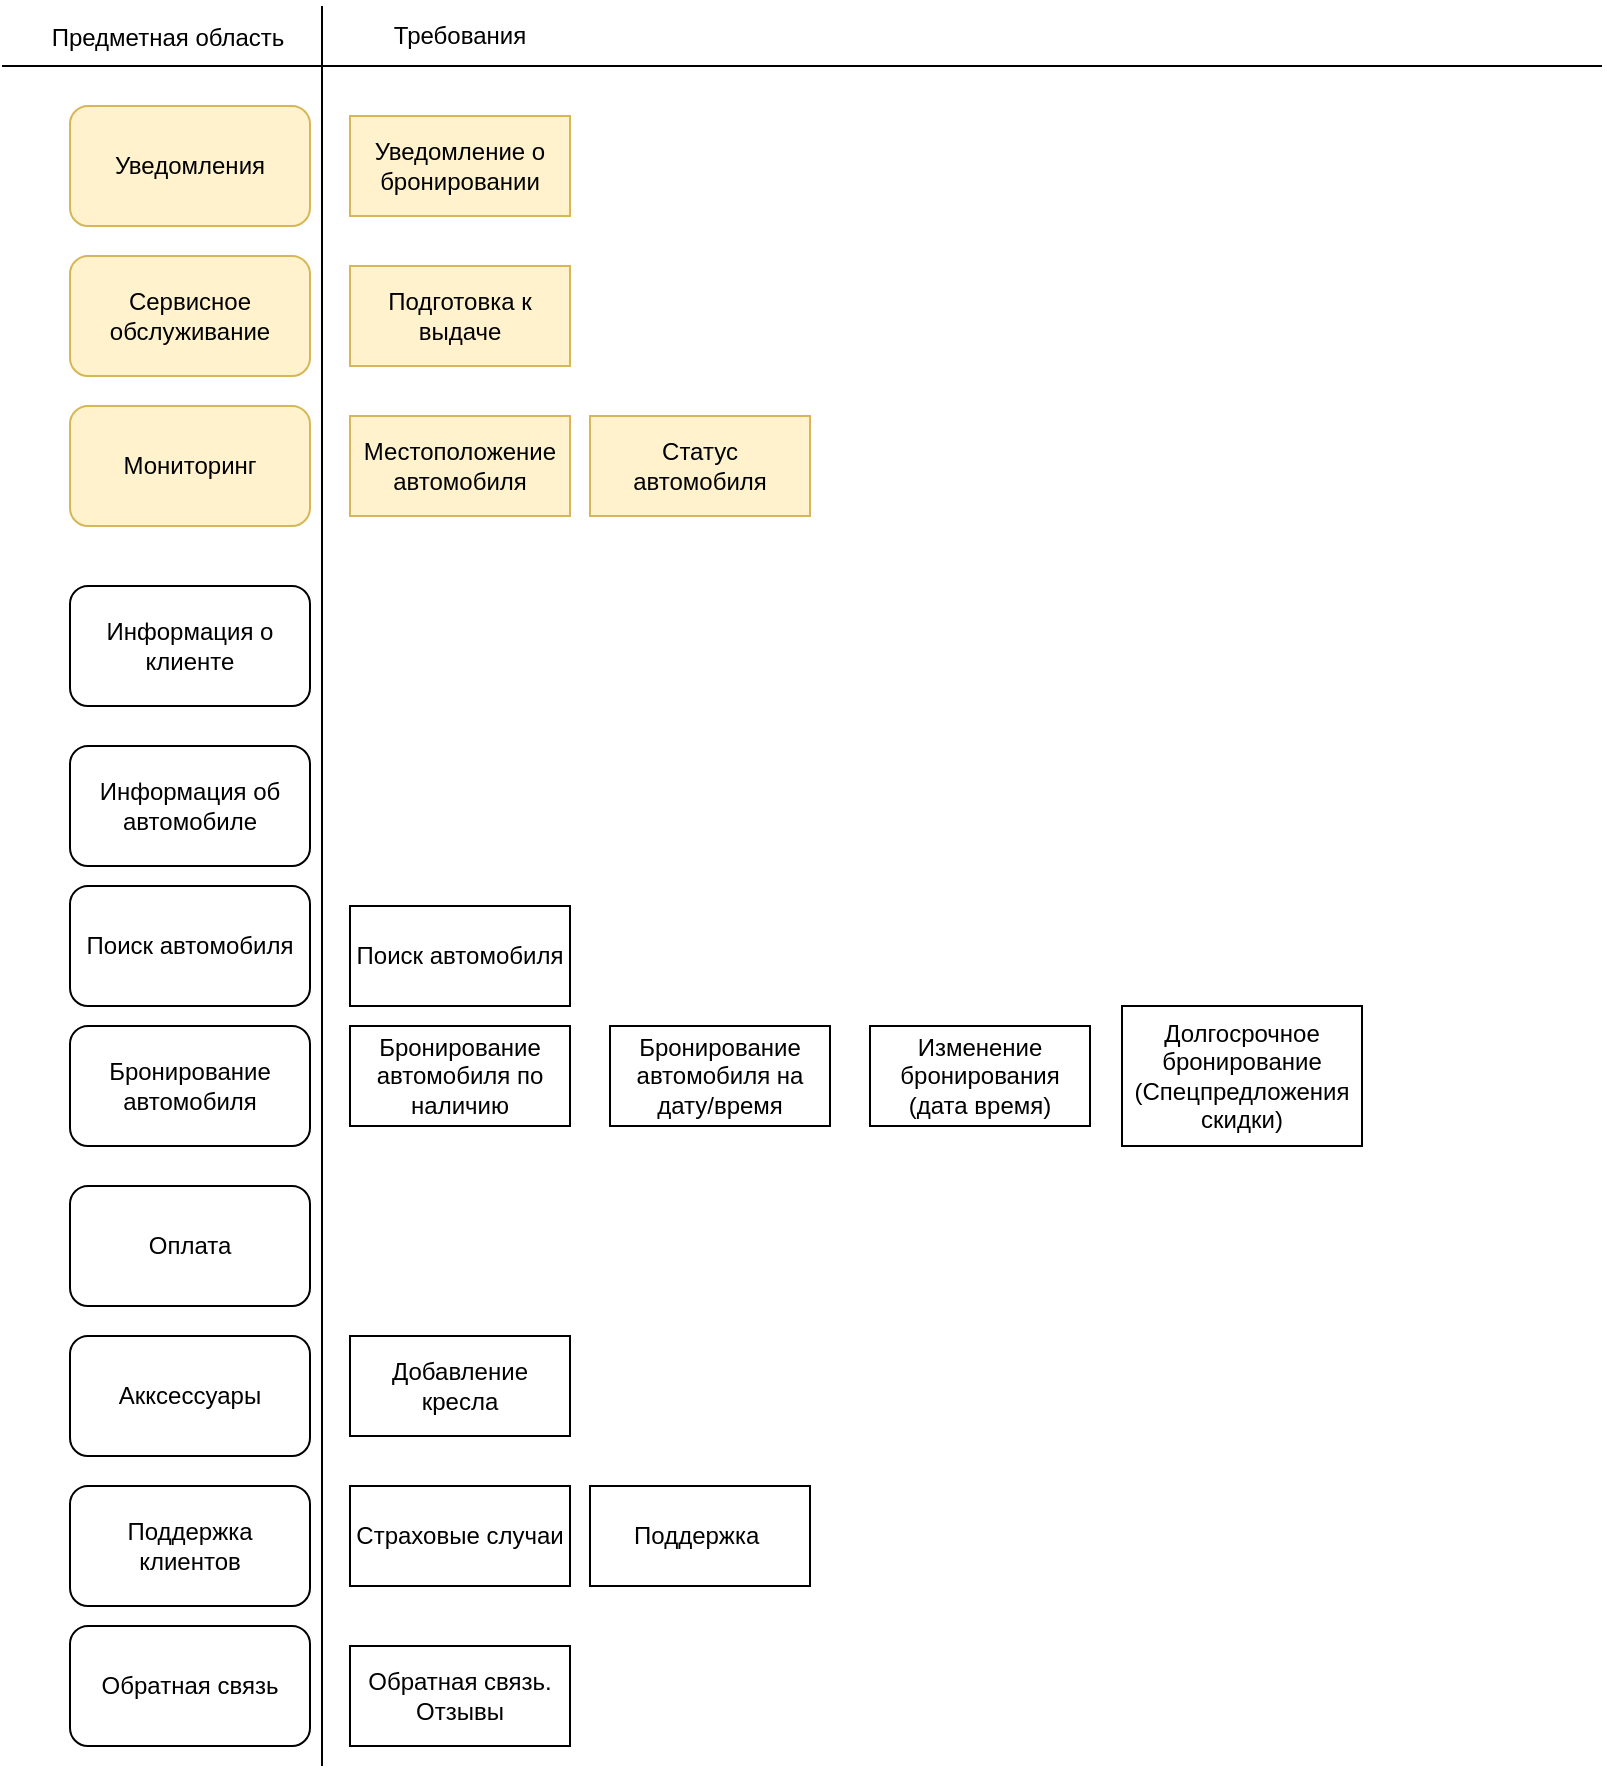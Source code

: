 <mxfile version="25.0.3">
  <diagram name="Страница — 1" id="cTIHMesXAAecEi_Y4hJ7">
    <mxGraphModel dx="2074" dy="1106" grid="1" gridSize="10" guides="1" tooltips="1" connect="1" arrows="1" fold="1" page="1" pageScale="1" pageWidth="827" pageHeight="1169" math="0" shadow="0">
      <root>
        <mxCell id="0" />
        <mxCell id="1" parent="0" />
        <mxCell id="epi0C_etYSSGbKdn1uX5-9" value="Поиск автомобиля" style="html=1;whiteSpace=wrap;" vertex="1" parent="1">
          <mxGeometry x="184" y="510" width="110" height="50" as="geometry" />
        </mxCell>
        <mxCell id="epi0C_etYSSGbKdn1uX5-10" value="Бронирование автомобиля по наличию" style="html=1;whiteSpace=wrap;" vertex="1" parent="1">
          <mxGeometry x="184" y="570" width="110" height="50" as="geometry" />
        </mxCell>
        <mxCell id="epi0C_etYSSGbKdn1uX5-12" value="Добавление кресла" style="html=1;whiteSpace=wrap;" vertex="1" parent="1">
          <mxGeometry x="184" y="725" width="110" height="50" as="geometry" />
        </mxCell>
        <mxCell id="epi0C_etYSSGbKdn1uX5-13" value="Бронирование автомобиля на дату/время" style="html=1;whiteSpace=wrap;" vertex="1" parent="1">
          <mxGeometry x="314" y="570" width="110" height="50" as="geometry" />
        </mxCell>
        <mxCell id="epi0C_etYSSGbKdn1uX5-14" value="Изменение бронирования (дата время)" style="html=1;whiteSpace=wrap;" vertex="1" parent="1">
          <mxGeometry x="444" y="570" width="110" height="50" as="geometry" />
        </mxCell>
        <mxCell id="epi0C_etYSSGbKdn1uX5-15" value="Поддержка&amp;nbsp;" style="html=1;whiteSpace=wrap;" vertex="1" parent="1">
          <mxGeometry x="304" y="800" width="110" height="50" as="geometry" />
        </mxCell>
        <mxCell id="epi0C_etYSSGbKdn1uX5-16" value="Страховые случаи" style="html=1;whiteSpace=wrap;" vertex="1" parent="1">
          <mxGeometry x="184" y="800" width="110" height="50" as="geometry" />
        </mxCell>
        <mxCell id="epi0C_etYSSGbKdn1uX5-18" value="Обратная связь.&lt;div&gt;Отзывы&lt;/div&gt;" style="html=1;whiteSpace=wrap;" vertex="1" parent="1">
          <mxGeometry x="184" y="880" width="110" height="50" as="geometry" />
        </mxCell>
        <mxCell id="epi0C_etYSSGbKdn1uX5-20" value="Статус автомобиля" style="html=1;whiteSpace=wrap;fillColor=#fff2cc;strokeColor=#d6b656;" vertex="1" parent="1">
          <mxGeometry x="304" y="265" width="110" height="50" as="geometry" />
        </mxCell>
        <mxCell id="epi0C_etYSSGbKdn1uX5-21" value="Уведомление о бронировании" style="html=1;whiteSpace=wrap;fillColor=#fff2cc;strokeColor=#d6b656;" vertex="1" parent="1">
          <mxGeometry x="184" y="115" width="110" height="50" as="geometry" />
        </mxCell>
        <mxCell id="epi0C_etYSSGbKdn1uX5-23" value="Подготовка к выдаче" style="html=1;whiteSpace=wrap;fillColor=#fff2cc;strokeColor=#d6b656;" vertex="1" parent="1">
          <mxGeometry x="184" y="190" width="110" height="50" as="geometry" />
        </mxCell>
        <mxCell id="epi0C_etYSSGbKdn1uX5-24" value="Долгосрочное бронирование&lt;div&gt;(Спецпредложения скидки)&lt;/div&gt;" style="html=1;whiteSpace=wrap;" vertex="1" parent="1">
          <mxGeometry x="570" y="560" width="120" height="70" as="geometry" />
        </mxCell>
        <mxCell id="epi0C_etYSSGbKdn1uX5-28" value="&lt;div&gt;&lt;span style=&quot;background-color: initial;&quot;&gt;Информация о клиенте&lt;/span&gt;&lt;/div&gt;" style="rounded=1;whiteSpace=wrap;html=1;" vertex="1" parent="1">
          <mxGeometry x="44" y="350" width="120" height="60" as="geometry" />
        </mxCell>
        <mxCell id="epi0C_etYSSGbKdn1uX5-29" value="&lt;div&gt;&lt;span style=&quot;background-color: initial;&quot;&gt;Информация об автомобиле&lt;/span&gt;&lt;/div&gt;" style="rounded=1;whiteSpace=wrap;html=1;" vertex="1" parent="1">
          <mxGeometry x="44" y="430" width="120" height="60" as="geometry" />
        </mxCell>
        <mxCell id="epi0C_etYSSGbKdn1uX5-30" value="&lt;div&gt;&lt;span style=&quot;background-color: initial;&quot;&gt;Поиск автомобиля&lt;/span&gt;&lt;/div&gt;" style="rounded=1;whiteSpace=wrap;html=1;" vertex="1" parent="1">
          <mxGeometry x="44" y="500" width="120" height="60" as="geometry" />
        </mxCell>
        <mxCell id="epi0C_etYSSGbKdn1uX5-31" value="&lt;div&gt;&lt;span style=&quot;background-color: initial;&quot;&gt;Бронирование&lt;/span&gt;&lt;/div&gt;&lt;div&gt;&lt;span style=&quot;background-color: initial;&quot;&gt;автомобиля&lt;/span&gt;&lt;/div&gt;" style="rounded=1;whiteSpace=wrap;html=1;" vertex="1" parent="1">
          <mxGeometry x="44" y="570" width="120" height="60" as="geometry" />
        </mxCell>
        <mxCell id="epi0C_etYSSGbKdn1uX5-32" value="&lt;div&gt;&lt;span style=&quot;background-color: initial;&quot;&gt;Уведомления&lt;/span&gt;&lt;/div&gt;" style="rounded=1;whiteSpace=wrap;html=1;fillColor=#fff2cc;strokeColor=#d6b656;" vertex="1" parent="1">
          <mxGeometry x="44" y="110" width="120" height="60" as="geometry" />
        </mxCell>
        <mxCell id="epi0C_etYSSGbKdn1uX5-33" value="&lt;div&gt;&lt;span style=&quot;background-color: initial;&quot;&gt;Оплата&lt;/span&gt;&lt;/div&gt;" style="rounded=1;whiteSpace=wrap;html=1;" vertex="1" parent="1">
          <mxGeometry x="44" y="650" width="120" height="60" as="geometry" />
        </mxCell>
        <mxCell id="epi0C_etYSSGbKdn1uX5-34" value="&lt;div&gt;&lt;span style=&quot;background-color: initial;&quot;&gt;Акксессуары&lt;/span&gt;&lt;/div&gt;" style="rounded=1;whiteSpace=wrap;html=1;" vertex="1" parent="1">
          <mxGeometry x="44" y="725" width="120" height="60" as="geometry" />
        </mxCell>
        <mxCell id="epi0C_etYSSGbKdn1uX5-35" value="&lt;div&gt;&lt;span style=&quot;background-color: initial;&quot;&gt;Поддержка&lt;/span&gt;&lt;/div&gt;&lt;div&gt;&lt;span style=&quot;background-color: initial;&quot;&gt;клиентов&lt;/span&gt;&lt;/div&gt;" style="rounded=1;whiteSpace=wrap;html=1;" vertex="1" parent="1">
          <mxGeometry x="44" y="800" width="120" height="60" as="geometry" />
        </mxCell>
        <mxCell id="epi0C_etYSSGbKdn1uX5-36" value="&lt;div&gt;Обратная связь&lt;/div&gt;" style="rounded=1;whiteSpace=wrap;html=1;" vertex="1" parent="1">
          <mxGeometry x="44" y="870" width="120" height="60" as="geometry" />
        </mxCell>
        <mxCell id="epi0C_etYSSGbKdn1uX5-37" value="&lt;div&gt;&lt;span style=&quot;background-color: initial;&quot;&gt;Мониторинг&lt;/span&gt;&lt;/div&gt;" style="rounded=1;whiteSpace=wrap;html=1;fillColor=#fff2cc;strokeColor=#d6b656;" vertex="1" parent="1">
          <mxGeometry x="44" y="260" width="120" height="60" as="geometry" />
        </mxCell>
        <mxCell id="epi0C_etYSSGbKdn1uX5-38" value="Местоположение автомобиля" style="html=1;whiteSpace=wrap;fillColor=#fff2cc;strokeColor=#d6b656;" vertex="1" parent="1">
          <mxGeometry x="184" y="265" width="110" height="50" as="geometry" />
        </mxCell>
        <mxCell id="epi0C_etYSSGbKdn1uX5-39" value="&lt;div&gt;&lt;span style=&quot;background-color: initial;&quot;&gt;Сервисное обслуживание&lt;/span&gt;&lt;/div&gt;" style="rounded=1;whiteSpace=wrap;html=1;fillColor=#fff2cc;strokeColor=#d6b656;" vertex="1" parent="1">
          <mxGeometry x="44" y="185" width="120" height="60" as="geometry" />
        </mxCell>
        <mxCell id="epi0C_etYSSGbKdn1uX5-43" value="" style="endArrow=none;html=1;rounded=0;" edge="1" parent="1">
          <mxGeometry width="50" height="50" relative="1" as="geometry">
            <mxPoint x="170" y="940" as="sourcePoint" />
            <mxPoint x="170" y="60" as="targetPoint" />
          </mxGeometry>
        </mxCell>
        <mxCell id="epi0C_etYSSGbKdn1uX5-49" value="&lt;h1 style=&quot;margin-top: 0px;&quot;&gt;&lt;span style=&quot;font-weight: normal;&quot;&gt;&lt;font style=&quot;font-size: 12px;&quot;&gt;Предметная область&lt;/font&gt;&lt;/span&gt;&lt;/h1&gt;" style="text;html=1;align=center;verticalAlign=middle;whiteSpace=wrap;rounded=0;" vertex="1" parent="1">
          <mxGeometry x="30" y="65" width="126" height="30" as="geometry" />
        </mxCell>
        <mxCell id="epi0C_etYSSGbKdn1uX5-50" value="&lt;span style=&quot;text-align: left;&quot;&gt;Требования&lt;/span&gt;" style="text;html=1;align=center;verticalAlign=middle;whiteSpace=wrap;rounded=0;" vertex="1" parent="1">
          <mxGeometry x="209" y="60" width="60" height="30" as="geometry" />
        </mxCell>
        <mxCell id="epi0C_etYSSGbKdn1uX5-53" style="edgeStyle=orthogonalEdgeStyle;rounded=0;orthogonalLoop=1;jettySize=auto;html=1;exitX=0.5;exitY=1;exitDx=0;exitDy=0;" edge="1" parent="1" source="epi0C_etYSSGbKdn1uX5-50" target="epi0C_etYSSGbKdn1uX5-50">
          <mxGeometry relative="1" as="geometry" />
        </mxCell>
        <mxCell id="epi0C_etYSSGbKdn1uX5-54" value="" style="endArrow=none;html=1;rounded=0;" edge="1" parent="1">
          <mxGeometry width="50" height="50" relative="1" as="geometry">
            <mxPoint x="810" y="90" as="sourcePoint" />
            <mxPoint x="10" y="90" as="targetPoint" />
          </mxGeometry>
        </mxCell>
      </root>
    </mxGraphModel>
  </diagram>
</mxfile>
